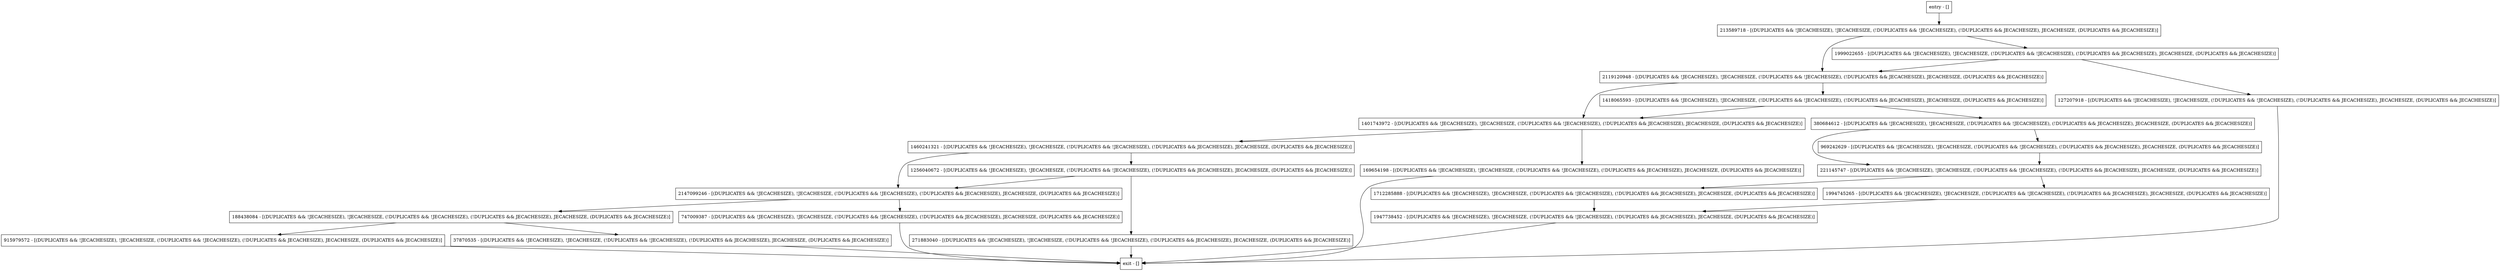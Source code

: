 digraph getWritableLocker {
node [shape=record];
1947738452 [label="1947738452 - [(DUPLICATES && !JECACHESIZE), !JECACHESIZE, (!DUPLICATES && !JECACHESIZE), (!DUPLICATES && JECACHESIZE), JECACHESIZE, (DUPLICATES && JECACHESIZE)]"];
1712285888 [label="1712285888 - [(DUPLICATES && !JECACHESIZE), !JECACHESIZE, (!DUPLICATES && !JECACHESIZE), (!DUPLICATES && JECACHESIZE), JECACHESIZE, (DUPLICATES && JECACHESIZE)]"];
221145747 [label="221145747 - [(DUPLICATES && !JECACHESIZE), !JECACHESIZE, (!DUPLICATES && !JECACHESIZE), (!DUPLICATES && JECACHESIZE), JECACHESIZE, (DUPLICATES && JECACHESIZE)]"];
1460241321 [label="1460241321 - [(DUPLICATES && !JECACHESIZE), !JECACHESIZE, (!DUPLICATES && !JECACHESIZE), (!DUPLICATES && JECACHESIZE), JECACHESIZE, (DUPLICATES && JECACHESIZE)]"];
127207918 [label="127207918 - [(DUPLICATES && !JECACHESIZE), !JECACHESIZE, (!DUPLICATES && !JECACHESIZE), (!DUPLICATES && JECACHESIZE), JECACHESIZE, (DUPLICATES && JECACHESIZE)]"];
213589718 [label="213589718 - [(DUPLICATES && !JECACHESIZE), !JECACHESIZE, (!DUPLICATES && !JECACHESIZE), (!DUPLICATES && JECACHESIZE), JECACHESIZE, (DUPLICATES && JECACHESIZE)]"];
271883040 [label="271883040 - [(DUPLICATES && !JECACHESIZE), !JECACHESIZE, (!DUPLICATES && !JECACHESIZE), (!DUPLICATES && JECACHESIZE), JECACHESIZE, (DUPLICATES && JECACHESIZE)]"];
169654198 [label="169654198 - [(DUPLICATES && !JECACHESIZE), !JECACHESIZE, (!DUPLICATES && !JECACHESIZE), (!DUPLICATES && JECACHESIZE), JECACHESIZE, (DUPLICATES && JECACHESIZE)]"];
1401743972 [label="1401743972 - [(DUPLICATES && !JECACHESIZE), !JECACHESIZE, (!DUPLICATES && !JECACHESIZE), (!DUPLICATES && JECACHESIZE), JECACHESIZE, (DUPLICATES && JECACHESIZE)]"];
1418065593 [label="1418065593 - [(DUPLICATES && !JECACHESIZE), !JECACHESIZE, (!DUPLICATES && !JECACHESIZE), (!DUPLICATES && JECACHESIZE), JECACHESIZE, (DUPLICATES && JECACHESIZE)]"];
2147099246 [label="2147099246 - [(DUPLICATES && !JECACHESIZE), !JECACHESIZE, (!DUPLICATES && !JECACHESIZE), (!DUPLICATES && JECACHESIZE), JECACHESIZE, (DUPLICATES && JECACHESIZE)]"];
969242629 [label="969242629 - [(DUPLICATES && !JECACHESIZE), !JECACHESIZE, (!DUPLICATES && !JECACHESIZE), (!DUPLICATES && JECACHESIZE), JECACHESIZE, (DUPLICATES && JECACHESIZE)]"];
1256040672 [label="1256040672 - [(DUPLICATES && !JECACHESIZE), !JECACHESIZE, (!DUPLICATES && !JECACHESIZE), (!DUPLICATES && JECACHESIZE), JECACHESIZE, (DUPLICATES && JECACHESIZE)]"];
entry [label="entry - []"];
exit [label="exit - []"];
380684612 [label="380684612 - [(DUPLICATES && !JECACHESIZE), !JECACHESIZE, (!DUPLICATES && !JECACHESIZE), (!DUPLICATES && JECACHESIZE), JECACHESIZE, (DUPLICATES && JECACHESIZE)]"];
915979572 [label="915979572 - [(DUPLICATES && !JECACHESIZE), !JECACHESIZE, (!DUPLICATES && !JECACHESIZE), (!DUPLICATES && JECACHESIZE), JECACHESIZE, (DUPLICATES && JECACHESIZE)]"];
37870535 [label="37870535 - [(DUPLICATES && !JECACHESIZE), !JECACHESIZE, (!DUPLICATES && !JECACHESIZE), (!DUPLICATES && JECACHESIZE), JECACHESIZE, (DUPLICATES && JECACHESIZE)]"];
2119120948 [label="2119120948 - [(DUPLICATES && !JECACHESIZE), !JECACHESIZE, (!DUPLICATES && !JECACHESIZE), (!DUPLICATES && JECACHESIZE), JECACHESIZE, (DUPLICATES && JECACHESIZE)]"];
188438084 [label="188438084 - [(DUPLICATES && !JECACHESIZE), !JECACHESIZE, (!DUPLICATES && !JECACHESIZE), (!DUPLICATES && JECACHESIZE), JECACHESIZE, (DUPLICATES && JECACHESIZE)]"];
1999022655 [label="1999022655 - [(DUPLICATES && !JECACHESIZE), !JECACHESIZE, (!DUPLICATES && !JECACHESIZE), (!DUPLICATES && JECACHESIZE), JECACHESIZE, (DUPLICATES && JECACHESIZE)]"];
747009387 [label="747009387 - [(DUPLICATES && !JECACHESIZE), !JECACHESIZE, (!DUPLICATES && !JECACHESIZE), (!DUPLICATES && JECACHESIZE), JECACHESIZE, (DUPLICATES && JECACHESIZE)]"];
1994745265 [label="1994745265 - [(DUPLICATES && !JECACHESIZE), !JECACHESIZE, (!DUPLICATES && !JECACHESIZE), (!DUPLICATES && JECACHESIZE), JECACHESIZE, (DUPLICATES && JECACHESIZE)]"];
entry;
exit;
1947738452 -> exit;
1712285888 -> 1947738452;
221145747 -> 1712285888;
221145747 -> 1994745265;
1460241321 -> 1256040672;
1460241321 -> 2147099246;
127207918 -> exit;
213589718 -> 2119120948;
213589718 -> 1999022655;
271883040 -> exit;
169654198 -> exit;
1401743972 -> 1460241321;
1401743972 -> 169654198;
1418065593 -> 380684612;
1418065593 -> 1401743972;
2147099246 -> 188438084;
2147099246 -> 747009387;
969242629 -> 221145747;
1256040672 -> 271883040;
1256040672 -> 2147099246;
entry -> 213589718;
380684612 -> 221145747;
380684612 -> 969242629;
915979572 -> exit;
37870535 -> exit;
2119120948 -> 1401743972;
2119120948 -> 1418065593;
188438084 -> 915979572;
188438084 -> 37870535;
1999022655 -> 127207918;
1999022655 -> 2119120948;
747009387 -> exit;
1994745265 -> 1947738452;
}
